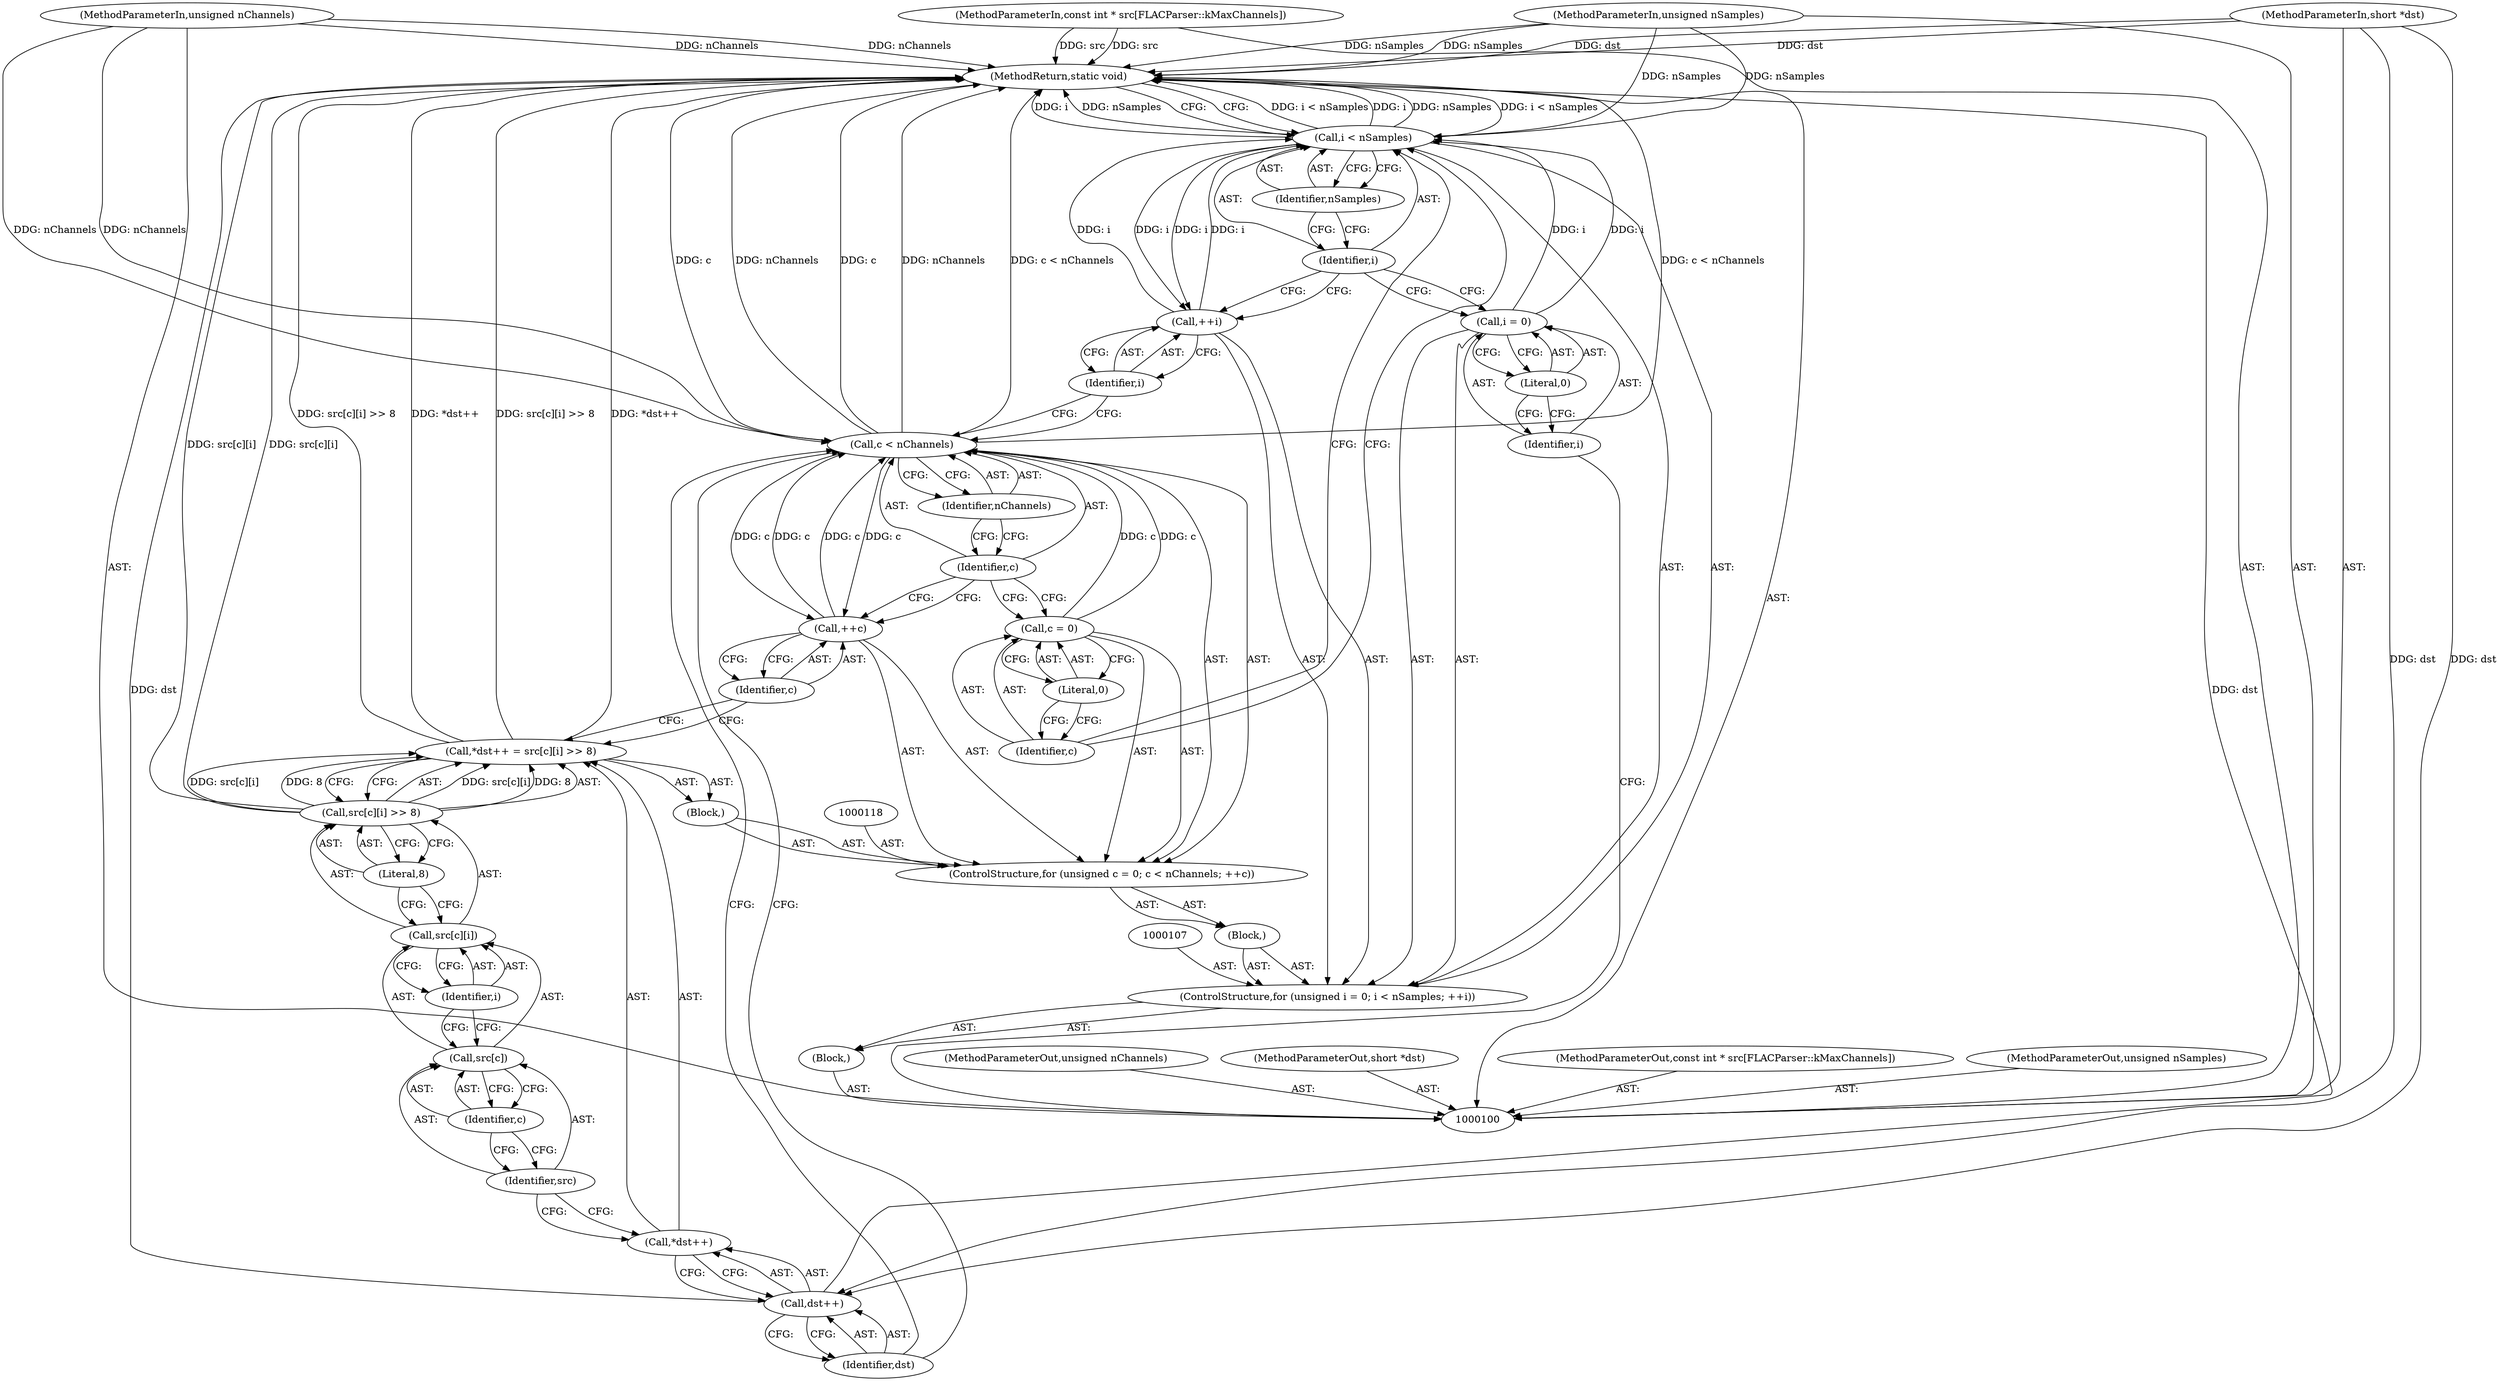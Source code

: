 digraph "0_Android_acc192347665943ca674acf117e4f74a88436922_4" {
"1000139" [label="(MethodReturn,static void)"];
"1000104" [label="(MethodParameterIn,unsigned nChannels)"];
"1000182" [label="(MethodParameterOut,unsigned nChannels)"];
"1000101" [label="(MethodParameterIn,short *dst)"];
"1000179" [label="(MethodParameterOut,short *dst)"];
"1000102" [label="(MethodParameterIn,const int * src[FLACParser::kMaxChannels])"];
"1000180" [label="(MethodParameterOut,const int * src[FLACParser::kMaxChannels])"];
"1000103" [label="(MethodParameterIn,unsigned nSamples)"];
"1000181" [label="(MethodParameterOut,unsigned nSamples)"];
"1000105" [label="(Block,)"];
"1000108" [label="(Call,i = 0)"];
"1000109" [label="(Identifier,i)"];
"1000110" [label="(Literal,0)"];
"1000111" [label="(Call,i < nSamples)"];
"1000112" [label="(Identifier,i)"];
"1000113" [label="(Identifier,nSamples)"];
"1000114" [label="(Call,++i)"];
"1000115" [label="(Identifier,i)"];
"1000116" [label="(Block,)"];
"1000106" [label="(ControlStructure,for (unsigned i = 0; i < nSamples; ++i))"];
"1000119" [label="(Call,c = 0)"];
"1000120" [label="(Identifier,c)"];
"1000121" [label="(Literal,0)"];
"1000122" [label="(Call,c < nChannels)"];
"1000123" [label="(Identifier,c)"];
"1000124" [label="(Identifier,nChannels)"];
"1000125" [label="(Call,++c)"];
"1000126" [label="(Identifier,c)"];
"1000127" [label="(Block,)"];
"1000117" [label="(ControlStructure,for (unsigned c = 0; c < nChannels; ++c))"];
"1000128" [label="(Call,*dst++ = src[c][i] >> 8)"];
"1000129" [label="(Call,*dst++)"];
"1000132" [label="(Call,src[c][i] >> 8)"];
"1000133" [label="(Call,src[c][i])"];
"1000134" [label="(Call,src[c])"];
"1000135" [label="(Identifier,src)"];
"1000136" [label="(Identifier,c)"];
"1000137" [label="(Identifier,i)"];
"1000130" [label="(Call,dst++)"];
"1000131" [label="(Identifier,dst)"];
"1000138" [label="(Literal,8)"];
"1000139" -> "1000100"  [label="AST: "];
"1000139" -> "1000111"  [label="CFG: "];
"1000104" -> "1000139"  [label="DDG: nChannels"];
"1000122" -> "1000139"  [label="DDG: c < nChannels"];
"1000122" -> "1000139"  [label="DDG: c"];
"1000122" -> "1000139"  [label="DDG: nChannels"];
"1000111" -> "1000139"  [label="DDG: i < nSamples"];
"1000111" -> "1000139"  [label="DDG: i"];
"1000111" -> "1000139"  [label="DDG: nSamples"];
"1000128" -> "1000139"  [label="DDG: src[c][i] >> 8"];
"1000128" -> "1000139"  [label="DDG: *dst++"];
"1000103" -> "1000139"  [label="DDG: nSamples"];
"1000132" -> "1000139"  [label="DDG: src[c][i]"];
"1000102" -> "1000139"  [label="DDG: src"];
"1000101" -> "1000139"  [label="DDG: dst"];
"1000130" -> "1000139"  [label="DDG: dst"];
"1000104" -> "1000100"  [label="AST: "];
"1000104" -> "1000139"  [label="DDG: nChannels"];
"1000104" -> "1000122"  [label="DDG: nChannels"];
"1000182" -> "1000100"  [label="AST: "];
"1000101" -> "1000100"  [label="AST: "];
"1000101" -> "1000139"  [label="DDG: dst"];
"1000101" -> "1000130"  [label="DDG: dst"];
"1000179" -> "1000100"  [label="AST: "];
"1000102" -> "1000100"  [label="AST: "];
"1000102" -> "1000139"  [label="DDG: src"];
"1000180" -> "1000100"  [label="AST: "];
"1000103" -> "1000100"  [label="AST: "];
"1000103" -> "1000139"  [label="DDG: nSamples"];
"1000103" -> "1000111"  [label="DDG: nSamples"];
"1000181" -> "1000100"  [label="AST: "];
"1000105" -> "1000100"  [label="AST: "];
"1000106" -> "1000105"  [label="AST: "];
"1000108" -> "1000106"  [label="AST: "];
"1000108" -> "1000110"  [label="CFG: "];
"1000109" -> "1000108"  [label="AST: "];
"1000110" -> "1000108"  [label="AST: "];
"1000112" -> "1000108"  [label="CFG: "];
"1000108" -> "1000111"  [label="DDG: i"];
"1000109" -> "1000108"  [label="AST: "];
"1000109" -> "1000100"  [label="CFG: "];
"1000110" -> "1000109"  [label="CFG: "];
"1000110" -> "1000108"  [label="AST: "];
"1000110" -> "1000109"  [label="CFG: "];
"1000108" -> "1000110"  [label="CFG: "];
"1000111" -> "1000106"  [label="AST: "];
"1000111" -> "1000113"  [label="CFG: "];
"1000112" -> "1000111"  [label="AST: "];
"1000113" -> "1000111"  [label="AST: "];
"1000120" -> "1000111"  [label="CFG: "];
"1000139" -> "1000111"  [label="CFG: "];
"1000111" -> "1000139"  [label="DDG: i < nSamples"];
"1000111" -> "1000139"  [label="DDG: i"];
"1000111" -> "1000139"  [label="DDG: nSamples"];
"1000114" -> "1000111"  [label="DDG: i"];
"1000108" -> "1000111"  [label="DDG: i"];
"1000103" -> "1000111"  [label="DDG: nSamples"];
"1000111" -> "1000114"  [label="DDG: i"];
"1000112" -> "1000111"  [label="AST: "];
"1000112" -> "1000108"  [label="CFG: "];
"1000112" -> "1000114"  [label="CFG: "];
"1000113" -> "1000112"  [label="CFG: "];
"1000113" -> "1000111"  [label="AST: "];
"1000113" -> "1000112"  [label="CFG: "];
"1000111" -> "1000113"  [label="CFG: "];
"1000114" -> "1000106"  [label="AST: "];
"1000114" -> "1000115"  [label="CFG: "];
"1000115" -> "1000114"  [label="AST: "];
"1000112" -> "1000114"  [label="CFG: "];
"1000114" -> "1000111"  [label="DDG: i"];
"1000111" -> "1000114"  [label="DDG: i"];
"1000115" -> "1000114"  [label="AST: "];
"1000115" -> "1000122"  [label="CFG: "];
"1000114" -> "1000115"  [label="CFG: "];
"1000116" -> "1000106"  [label="AST: "];
"1000117" -> "1000116"  [label="AST: "];
"1000106" -> "1000105"  [label="AST: "];
"1000107" -> "1000106"  [label="AST: "];
"1000108" -> "1000106"  [label="AST: "];
"1000111" -> "1000106"  [label="AST: "];
"1000114" -> "1000106"  [label="AST: "];
"1000116" -> "1000106"  [label="AST: "];
"1000119" -> "1000117"  [label="AST: "];
"1000119" -> "1000121"  [label="CFG: "];
"1000120" -> "1000119"  [label="AST: "];
"1000121" -> "1000119"  [label="AST: "];
"1000123" -> "1000119"  [label="CFG: "];
"1000119" -> "1000122"  [label="DDG: c"];
"1000120" -> "1000119"  [label="AST: "];
"1000120" -> "1000111"  [label="CFG: "];
"1000121" -> "1000120"  [label="CFG: "];
"1000121" -> "1000119"  [label="AST: "];
"1000121" -> "1000120"  [label="CFG: "];
"1000119" -> "1000121"  [label="CFG: "];
"1000122" -> "1000117"  [label="AST: "];
"1000122" -> "1000124"  [label="CFG: "];
"1000123" -> "1000122"  [label="AST: "];
"1000124" -> "1000122"  [label="AST: "];
"1000131" -> "1000122"  [label="CFG: "];
"1000115" -> "1000122"  [label="CFG: "];
"1000122" -> "1000139"  [label="DDG: c < nChannels"];
"1000122" -> "1000139"  [label="DDG: c"];
"1000122" -> "1000139"  [label="DDG: nChannels"];
"1000125" -> "1000122"  [label="DDG: c"];
"1000119" -> "1000122"  [label="DDG: c"];
"1000104" -> "1000122"  [label="DDG: nChannels"];
"1000122" -> "1000125"  [label="DDG: c"];
"1000123" -> "1000122"  [label="AST: "];
"1000123" -> "1000119"  [label="CFG: "];
"1000123" -> "1000125"  [label="CFG: "];
"1000124" -> "1000123"  [label="CFG: "];
"1000124" -> "1000122"  [label="AST: "];
"1000124" -> "1000123"  [label="CFG: "];
"1000122" -> "1000124"  [label="CFG: "];
"1000125" -> "1000117"  [label="AST: "];
"1000125" -> "1000126"  [label="CFG: "];
"1000126" -> "1000125"  [label="AST: "];
"1000123" -> "1000125"  [label="CFG: "];
"1000125" -> "1000122"  [label="DDG: c"];
"1000122" -> "1000125"  [label="DDG: c"];
"1000126" -> "1000125"  [label="AST: "];
"1000126" -> "1000128"  [label="CFG: "];
"1000125" -> "1000126"  [label="CFG: "];
"1000127" -> "1000117"  [label="AST: "];
"1000128" -> "1000127"  [label="AST: "];
"1000117" -> "1000116"  [label="AST: "];
"1000118" -> "1000117"  [label="AST: "];
"1000119" -> "1000117"  [label="AST: "];
"1000122" -> "1000117"  [label="AST: "];
"1000125" -> "1000117"  [label="AST: "];
"1000127" -> "1000117"  [label="AST: "];
"1000128" -> "1000127"  [label="AST: "];
"1000128" -> "1000132"  [label="CFG: "];
"1000129" -> "1000128"  [label="AST: "];
"1000132" -> "1000128"  [label="AST: "];
"1000126" -> "1000128"  [label="CFG: "];
"1000128" -> "1000139"  [label="DDG: src[c][i] >> 8"];
"1000128" -> "1000139"  [label="DDG: *dst++"];
"1000132" -> "1000128"  [label="DDG: src[c][i]"];
"1000132" -> "1000128"  [label="DDG: 8"];
"1000129" -> "1000128"  [label="AST: "];
"1000129" -> "1000130"  [label="CFG: "];
"1000130" -> "1000129"  [label="AST: "];
"1000135" -> "1000129"  [label="CFG: "];
"1000132" -> "1000128"  [label="AST: "];
"1000132" -> "1000138"  [label="CFG: "];
"1000133" -> "1000132"  [label="AST: "];
"1000138" -> "1000132"  [label="AST: "];
"1000128" -> "1000132"  [label="CFG: "];
"1000132" -> "1000139"  [label="DDG: src[c][i]"];
"1000132" -> "1000128"  [label="DDG: src[c][i]"];
"1000132" -> "1000128"  [label="DDG: 8"];
"1000133" -> "1000132"  [label="AST: "];
"1000133" -> "1000137"  [label="CFG: "];
"1000134" -> "1000133"  [label="AST: "];
"1000137" -> "1000133"  [label="AST: "];
"1000138" -> "1000133"  [label="CFG: "];
"1000134" -> "1000133"  [label="AST: "];
"1000134" -> "1000136"  [label="CFG: "];
"1000135" -> "1000134"  [label="AST: "];
"1000136" -> "1000134"  [label="AST: "];
"1000137" -> "1000134"  [label="CFG: "];
"1000135" -> "1000134"  [label="AST: "];
"1000135" -> "1000129"  [label="CFG: "];
"1000136" -> "1000135"  [label="CFG: "];
"1000136" -> "1000134"  [label="AST: "];
"1000136" -> "1000135"  [label="CFG: "];
"1000134" -> "1000136"  [label="CFG: "];
"1000137" -> "1000133"  [label="AST: "];
"1000137" -> "1000134"  [label="CFG: "];
"1000133" -> "1000137"  [label="CFG: "];
"1000130" -> "1000129"  [label="AST: "];
"1000130" -> "1000131"  [label="CFG: "];
"1000131" -> "1000130"  [label="AST: "];
"1000129" -> "1000130"  [label="CFG: "];
"1000130" -> "1000139"  [label="DDG: dst"];
"1000101" -> "1000130"  [label="DDG: dst"];
"1000131" -> "1000130"  [label="AST: "];
"1000131" -> "1000122"  [label="CFG: "];
"1000130" -> "1000131"  [label="CFG: "];
"1000138" -> "1000132"  [label="AST: "];
"1000138" -> "1000133"  [label="CFG: "];
"1000132" -> "1000138"  [label="CFG: "];
}
